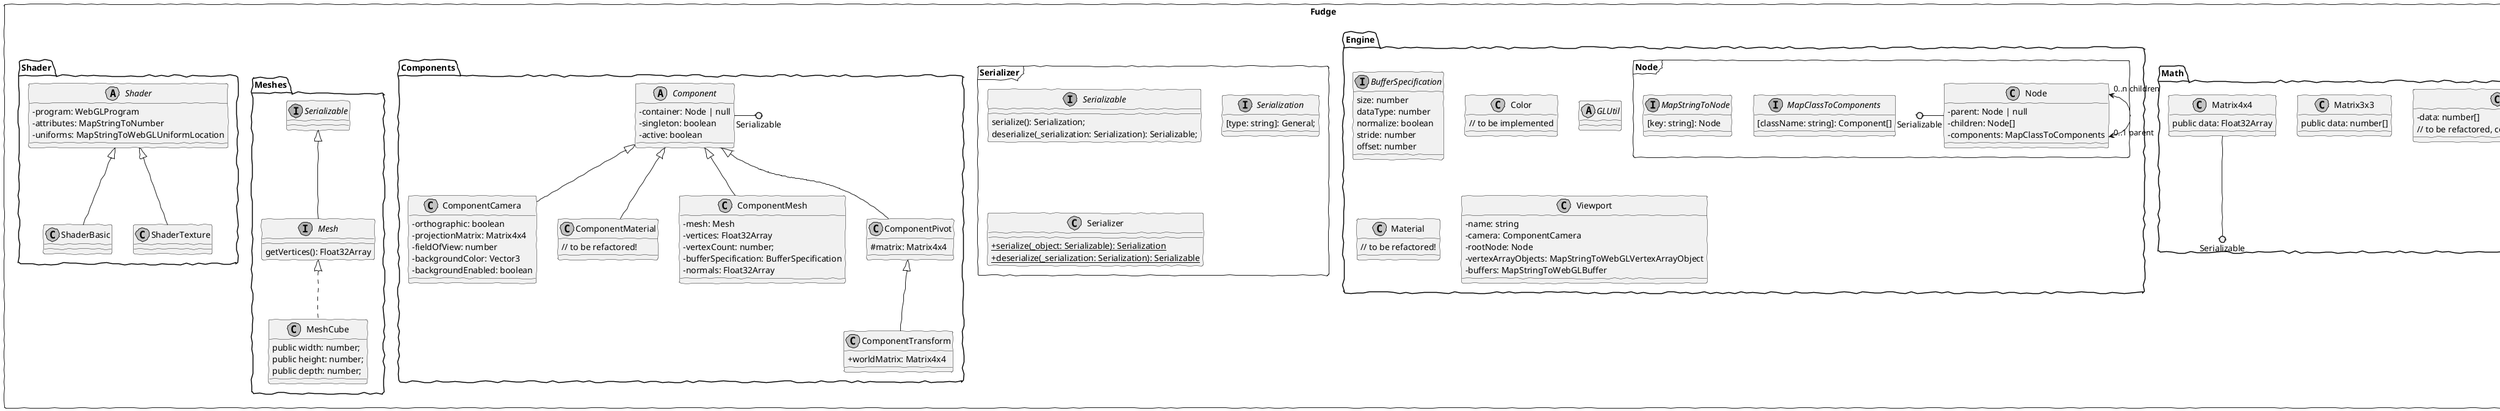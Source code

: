 @startuml
skinparam monochrome true
skinparam componentStyle uml2
skinparam classAttributeIconSize 0
skinparam shadowing false
skinparam handwritten true

top to bottom direction

package Fudge <<Rectangle>>{
  ' gl2: WebGL2RenderingContext
  package "Math" <<Folder>> {
    class Vector3 {
      - data: number[]
      // to be refactored, components as x,y,z numbers
    }
    class Matrix3x3 {
      public data: number[]
    }
    class Matrix4x4 {
      public data: Float32Array
    }
    Matrix4x4 --() Serializable
  }
  package "Engine" <<Folder>> {
    package "Node" <<Frame>> {
      class Node {
        - parent: Node | null
        - children: Node[]
        - components: MapClassToComponents
      }
      Node "0..1 parent"<-left->"0..n children" Node
      Serializable ()- Node
      interface MapClassToComponents{
        [className: string]: Component[]
      }
      interface MapStringToNode {
        [key: string]: Node
      }
    }
    interface BufferSpecification {
      size: number
      dataType: number
      normalize: boolean
      stride: number
      offset: number
    }
    class Color {
      // to be implemented
    }
    abstract class GLUtil {
    }
    class Material {
      // to be refactored!
    }
    class Viewport {
      - name: string
      - camera: ComponentCamera
      - rootNode: Node
      - vertexArrayObjects: MapStringToWebGLVertexArrayObject
      - buffers: MapStringToWebGLBuffer
    }
  }
  package "Serializer" <<Frame>> {
    interface Serializable {
      serialize(): Serialization;
      deserialize(_serialization: Serialization): Serializable;
    }
    interface Serialization {
      [type: string]: General;
    }
    class Serializer {
      {static} + serialize(_object: Serializable): Serialization
      {static} + deserialize(_serialization: Serialization): Serializable
    }
  }
  package "Components" <<Folder>> {
    abstract class Component {
      - container: Node | null
      - singleton: boolean
      - active: boolean
    }
    Component -() Serializable
    class ComponentCamera extends Component {
      - orthographic: boolean
      - projectionMatrix: Matrix4x4
      - fieldOfView: number
      - backgroundColor: Vector3
      - backgroundEnabled: boolean
    }
    class ComponentMaterial extends Component {
      // to be refactored!
    }
    class ComponentMesh extends Component {
      - mesh: Mesh
      - vertices: Float32Array
      - vertexCount: number;
      - bufferSpecification: BufferSpecification
      - normals: Float32Array
    }
    class ComponentPivot extends Component {
      # matrix: Matrix4x4
    }
    class ComponentTransform extends ComponentPivot {
      + worldMatrix: Matrix4x4
    }
  }
  package "Meshes" <<Folder>> {
    interface Mesh extends Serializable {
      getVertices(): Float32Array
    }
    class MeshCube implements Mesh {
      public width: number;
      public height: number;
      public depth: number;
    }
  }
  package "Shader" << Folder>> {
    abstract class Shader {
      - program: WebGLProgram
      - attributes: MapStringToNumber
      - uniforms: MapStringToWebGLUniformLocation
    }
    class ShaderBasic extends Shader {
    }
    class ShaderTexture extends Shader {
    }
  }
}
@enduml

